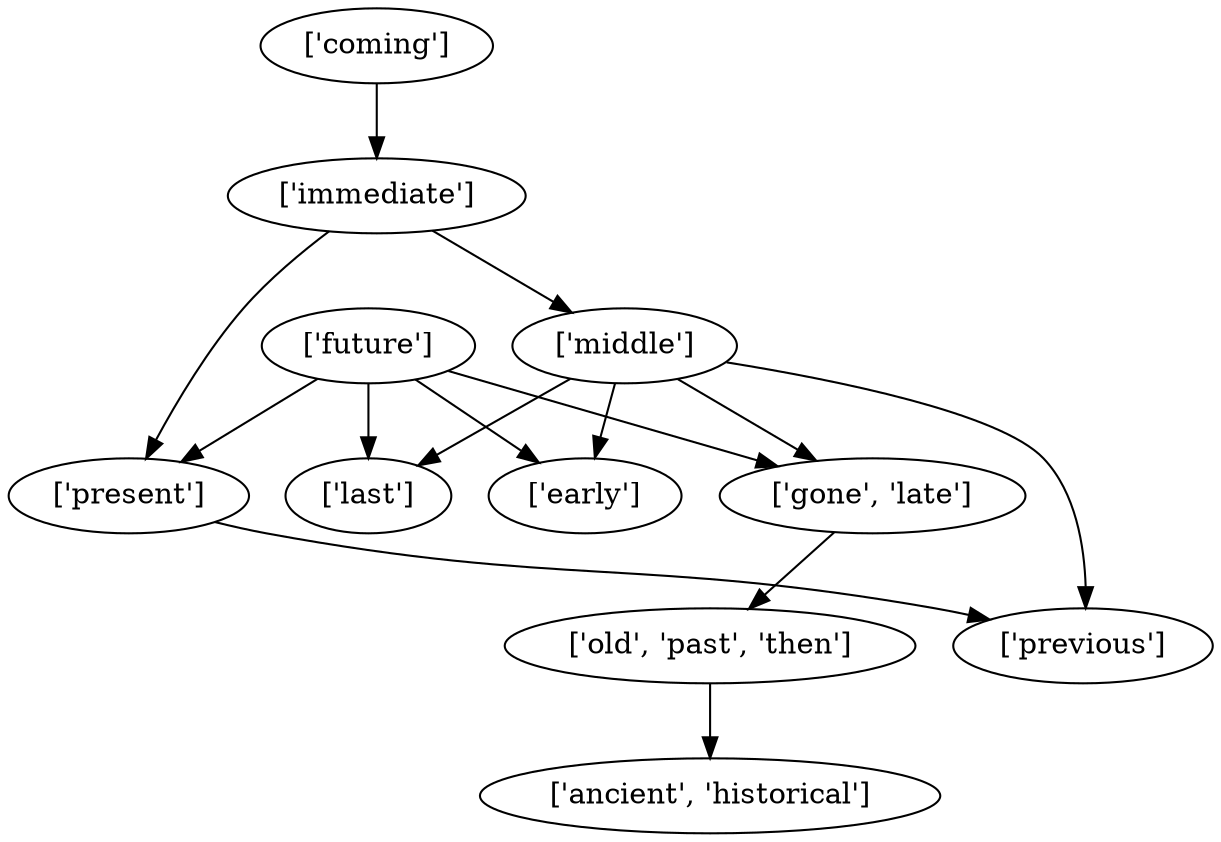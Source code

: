 strict digraph  {
	"['gone', 'late']" -> "['old', 'past', 'then']";
	"['old', 'past', 'then']" -> "['ancient', 'historical']";
	"['coming']" -> "['immediate']";
	"['immediate']" -> "['middle']";
	"['immediate']" -> "['present']";
	"['middle']" -> "['gone', 'late']";
	"['middle']" -> "['early']";
	"['middle']" -> "['last']";
	"['middle']" -> "['previous']";
	"['present']" -> "['previous']";
	"['future']" -> "['gone', 'late']";
	"['future']" -> "['present']";
	"['future']" -> "['early']";
	"['future']" -> "['last']";
}
